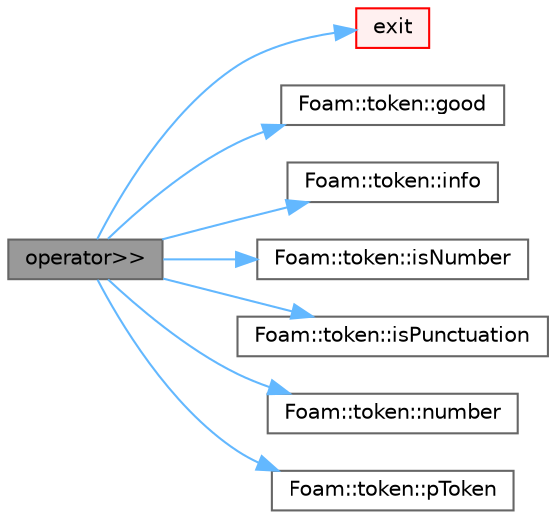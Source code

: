 digraph "operator&gt;&gt;"
{
 // LATEX_PDF_SIZE
  bgcolor="transparent";
  edge [fontname=Helvetica,fontsize=10,labelfontname=Helvetica,labelfontsize=10];
  node [fontname=Helvetica,fontsize=10,shape=box,height=0.2,width=0.4];
  rankdir="LR";
  Node1 [id="Node000001",label="operator\>\>",height=0.2,width=0.4,color="gray40", fillcolor="grey60", style="filled", fontcolor="black",tooltip=" "];
  Node1 -> Node2 [id="edge1_Node000001_Node000002",color="steelblue1",style="solid",tooltip=" "];
  Node2 [id="Node000002",label="exit",height=0.2,width=0.4,color="red", fillcolor="#FFF0F0", style="filled",URL="$namespaceFoam.html#ae0529b088aefc9f83b89dce5c31fda64",tooltip=" "];
  Node1 -> Node4 [id="edge2_Node000001_Node000004",color="steelblue1",style="solid",tooltip=" "];
  Node4 [id="Node000004",label="Foam::token::good",height=0.2,width=0.4,color="grey40", fillcolor="white", style="filled",URL="$classFoam_1_1token.html#a57a3459b7c5951cb10421aae5774450b",tooltip=" "];
  Node1 -> Node5 [id="edge3_Node000001_Node000005",color="steelblue1",style="solid",tooltip=" "];
  Node5 [id="Node000005",label="Foam::token::info",height=0.2,width=0.4,color="grey40", fillcolor="white", style="filled",URL="$classFoam_1_1token.html#af4ec3e87d2d49eb4b8408ca145c63ea1",tooltip=" "];
  Node1 -> Node6 [id="edge4_Node000001_Node000006",color="steelblue1",style="solid",tooltip=" "];
  Node6 [id="Node000006",label="Foam::token::isNumber",height=0.2,width=0.4,color="grey40", fillcolor="white", style="filled",URL="$classFoam_1_1token.html#a0ee85317d3d6a4953896311def861a3c",tooltip=" "];
  Node1 -> Node7 [id="edge5_Node000001_Node000007",color="steelblue1",style="solid",tooltip=" "];
  Node7 [id="Node000007",label="Foam::token::isPunctuation",height=0.2,width=0.4,color="grey40", fillcolor="white", style="filled",URL="$classFoam_1_1token.html#a3b4c46bd933892ccac0632248839835b",tooltip=" "];
  Node1 -> Node8 [id="edge6_Node000001_Node000008",color="steelblue1",style="solid",tooltip=" "];
  Node8 [id="Node000008",label="Foam::token::number",height=0.2,width=0.4,color="grey40", fillcolor="white", style="filled",URL="$classFoam_1_1token.html#af8b3d0358632fb7b7438480d48649fba",tooltip=" "];
  Node1 -> Node9 [id="edge7_Node000001_Node000009",color="steelblue1",style="solid",tooltip=" "];
  Node9 [id="Node000009",label="Foam::token::pToken",height=0.2,width=0.4,color="grey40", fillcolor="white", style="filled",URL="$classFoam_1_1token.html#a55ae465a45ae8b4deb5302c276267ae2",tooltip=" "];
}

